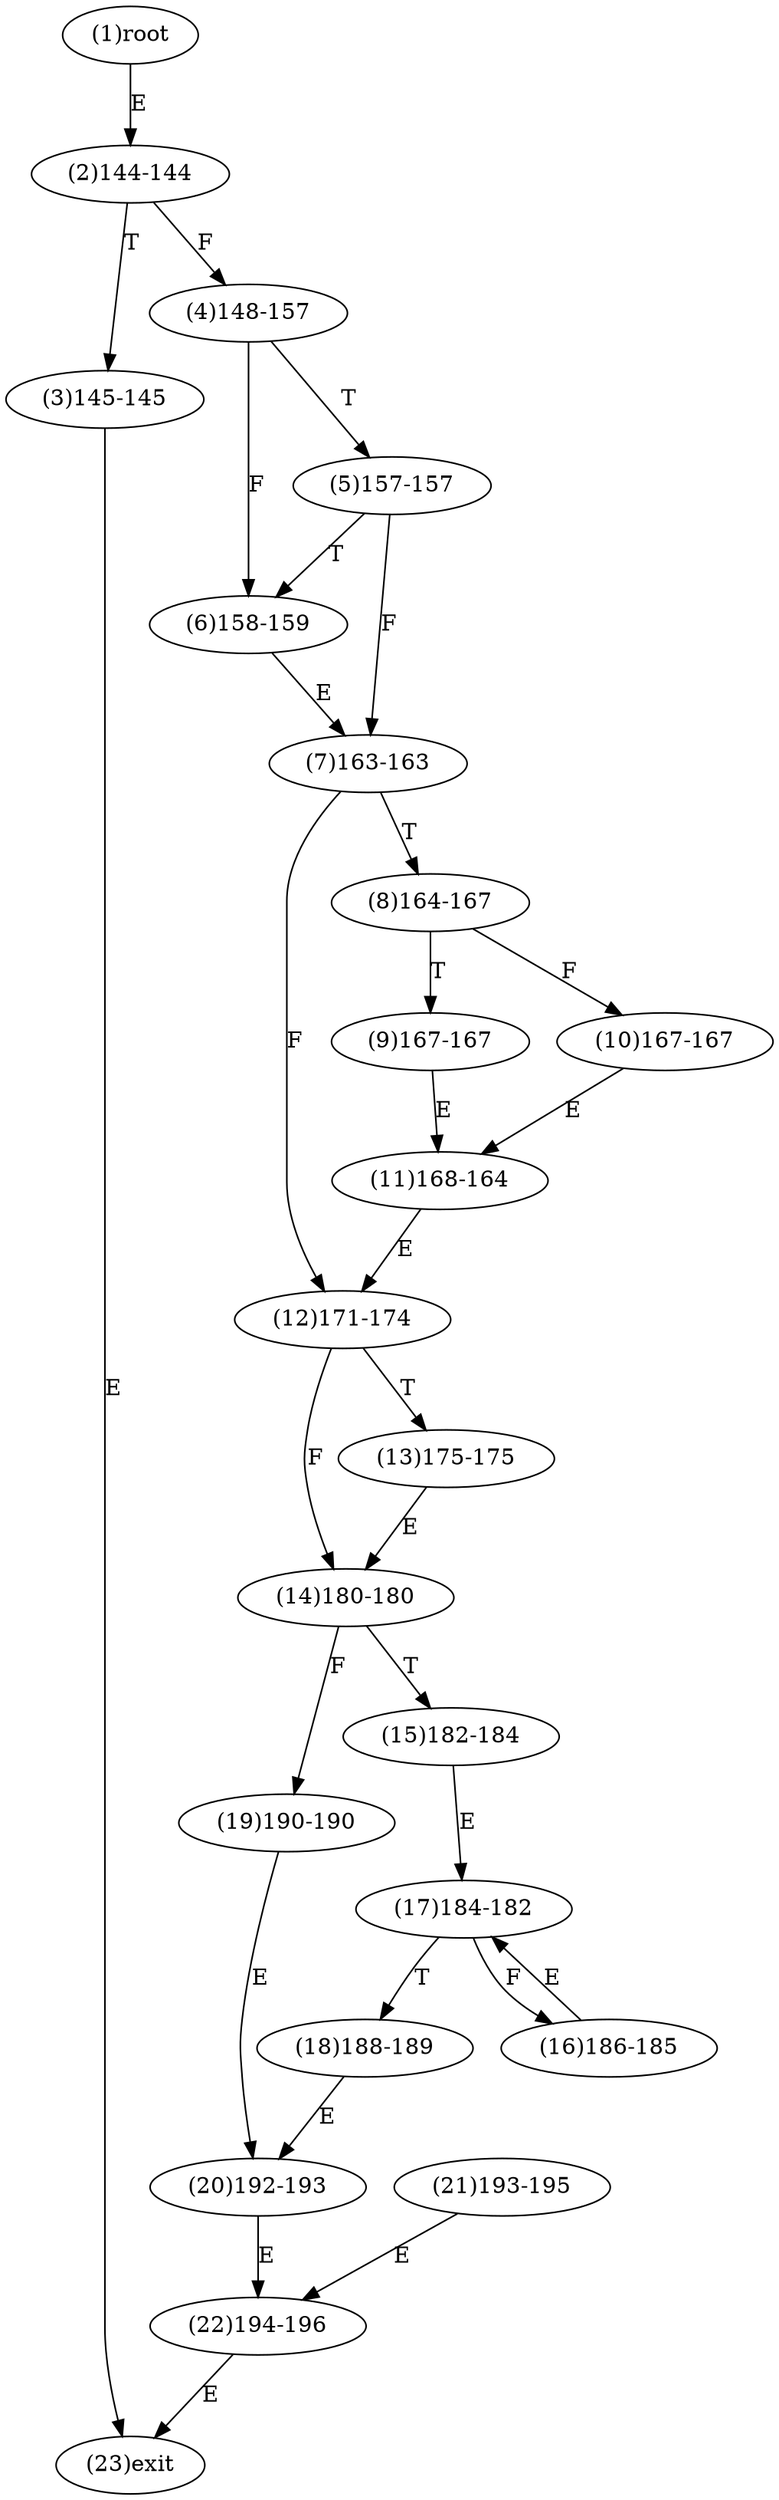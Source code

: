 digraph "" { 
1[ label="(1)root"];
2[ label="(2)144-144"];
3[ label="(3)145-145"];
4[ label="(4)148-157"];
5[ label="(5)157-157"];
6[ label="(6)158-159"];
7[ label="(7)163-163"];
8[ label="(8)164-167"];
9[ label="(9)167-167"];
10[ label="(10)167-167"];
11[ label="(11)168-164"];
12[ label="(12)171-174"];
13[ label="(13)175-175"];
14[ label="(14)180-180"];
15[ label="(15)182-184"];
17[ label="(17)184-182"];
16[ label="(16)186-185"];
19[ label="(19)190-190"];
18[ label="(18)188-189"];
21[ label="(21)193-195"];
20[ label="(20)192-193"];
23[ label="(23)exit"];
22[ label="(22)194-196"];
1->2[ label="E"];
2->4[ label="F"];
2->3[ label="T"];
3->23[ label="E"];
4->6[ label="F"];
4->5[ label="T"];
5->7[ label="F"];
5->6[ label="T"];
6->7[ label="E"];
7->12[ label="F"];
7->8[ label="T"];
8->10[ label="F"];
8->9[ label="T"];
9->11[ label="E"];
10->11[ label="E"];
11->12[ label="E"];
12->14[ label="F"];
12->13[ label="T"];
13->14[ label="E"];
14->19[ label="F"];
14->15[ label="T"];
15->17[ label="E"];
16->17[ label="E"];
17->16[ label="F"];
17->18[ label="T"];
18->20[ label="E"];
19->20[ label="E"];
20->22[ label="E"];
21->22[ label="E"];
22->23[ label="E"];
}